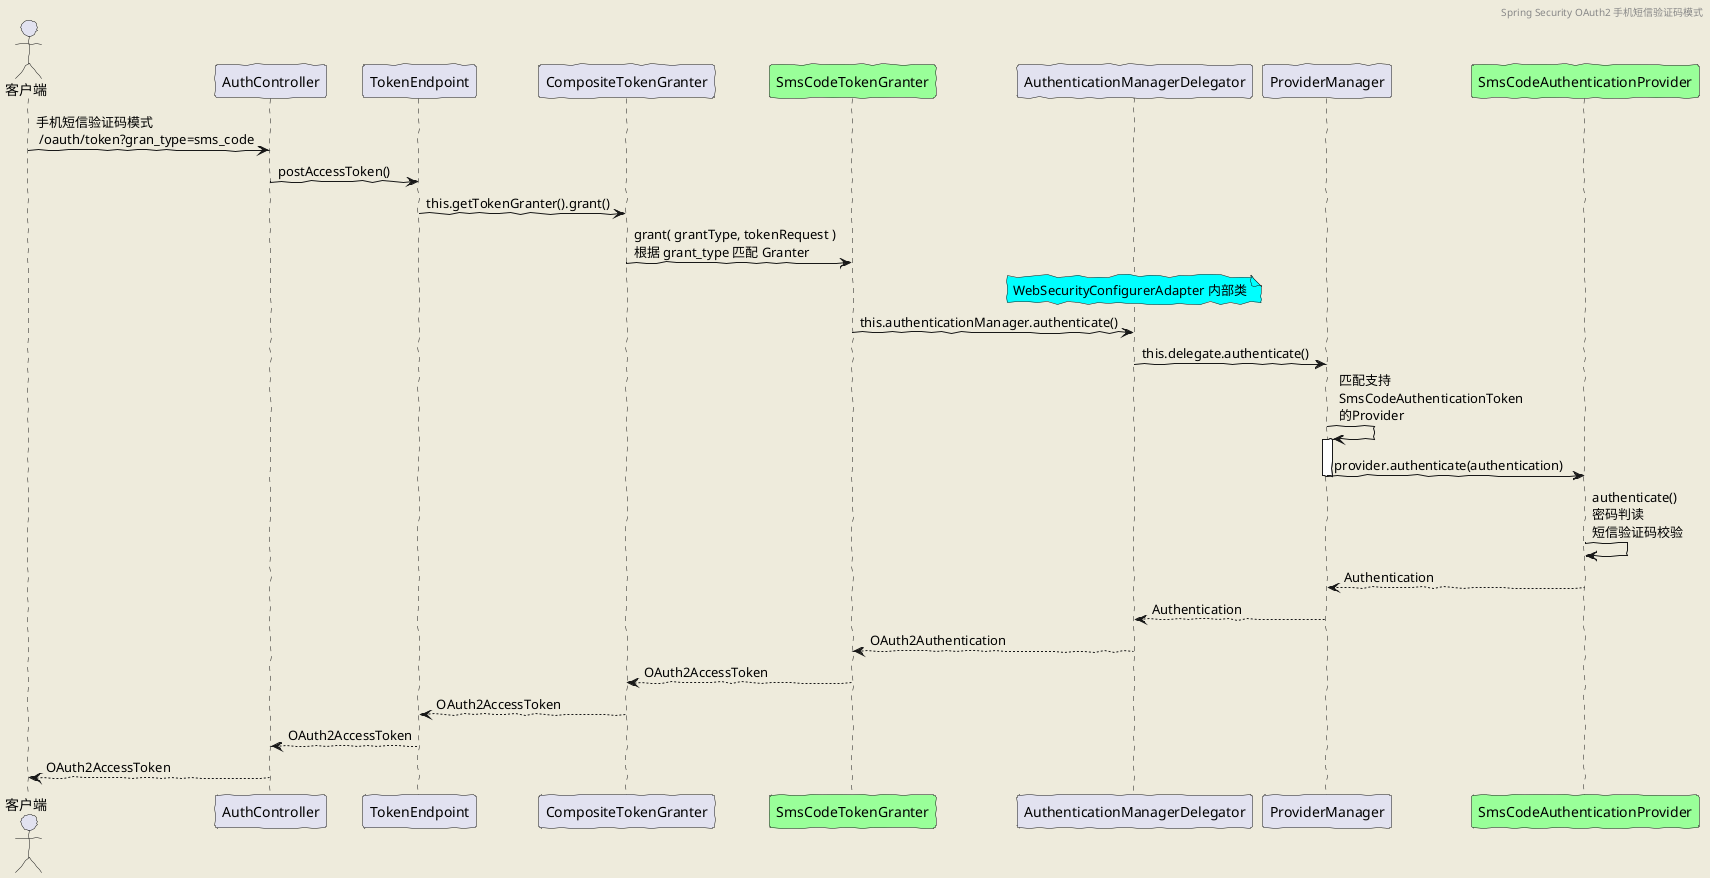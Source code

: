 `  Spring Security OAuth2 手机短信验证码模式
@startuml
'https://plantuml.com/sequence-diagram
skinparam backgroundColor #EEEBDC
skinparam handwritten true

header  Spring Security OAuth2 手机短信验证码模式

actor 客户端


客户端 -> AuthController: 手机短信验证码模式 \n /oauth/token?gran_type=sms_code
AuthController -> TokenEndpoint: postAccessToken()
TokenEndpoint -> CompositeTokenGranter: this.getTokenGranter().grant()
participant SmsCodeTokenGranter #99FF99
CompositeTokenGranter->SmsCodeTokenGranter: grant( grantType, tokenRequest )\n根据 grant_type 匹配 Granter
note over of AuthenticationManagerDelegator #aqua
WebSecurityConfigurerAdapter 内部类
end note
SmsCodeTokenGranter-> AuthenticationManagerDelegator:this.authenticationManager.authenticate()
AuthenticationManagerDelegator -> ProviderManager: this.delegate.authenticate()
ProviderManager -> ProviderManager: 匹配支持\nSmsCodeAuthenticationToken\n的Provider

activate ProviderManager
participant SmsCodeAuthenticationProvider #99FF99
ProviderManager -> SmsCodeAuthenticationProvider: provider.authenticate(authentication)
deactivate ProviderManager

SmsCodeAuthenticationProvider -> SmsCodeAuthenticationProvider:authenticate()\n密码判读\n短信验证码校验
ProviderManager <-- SmsCodeAuthenticationProvider: Authentication
AuthenticationManagerDelegator <-- ProviderManager: Authentication
SmsCodeTokenGranter <-- AuthenticationManagerDelegator: OAuth2Authentication
CompositeTokenGranter <-- SmsCodeTokenGranter: OAuth2AccessToken
TokenEndpoint <-- CompositeTokenGranter:OAuth2AccessToken
AuthController <-- TokenEndpoint:OAuth2AccessToken
客户端 <-- AuthController: OAuth2AccessToken
@enduml

